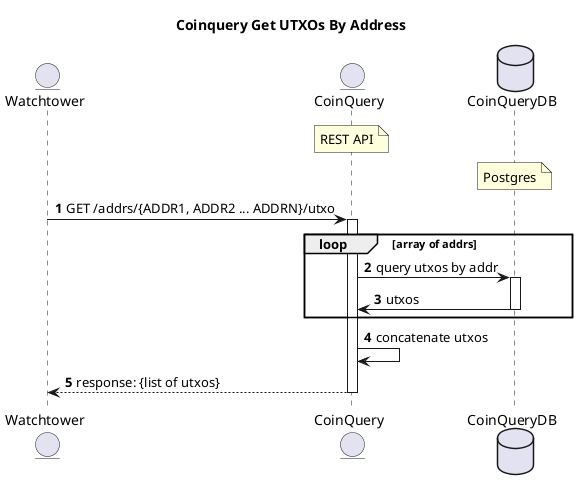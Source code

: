 @startuml
autonumber
title Coinquery Get UTXOs By Address

entity Watchtower
entity CoinQuery
database CoinQueryDB

note over CoinQuery: REST API
note over CoinQueryDB: Postgres

Watchtower -> CoinQuery: GET /addrs/{ADDR1, ADDR2 ... ADDRN}/utxo
activate CoinQuery
loop array of addrs
    CoinQuery -> CoinQueryDB: query utxos by addr
    activate CoinQueryDB
    CoinQueryDB -> CoinQuery: utxos
    deactivate CoinQueryDB
end
CoinQuery -> CoinQuery: concatenate utxos
CoinQuery --> Watchtower: response: {list of utxos}
deactivate CoinQuery

@enduml